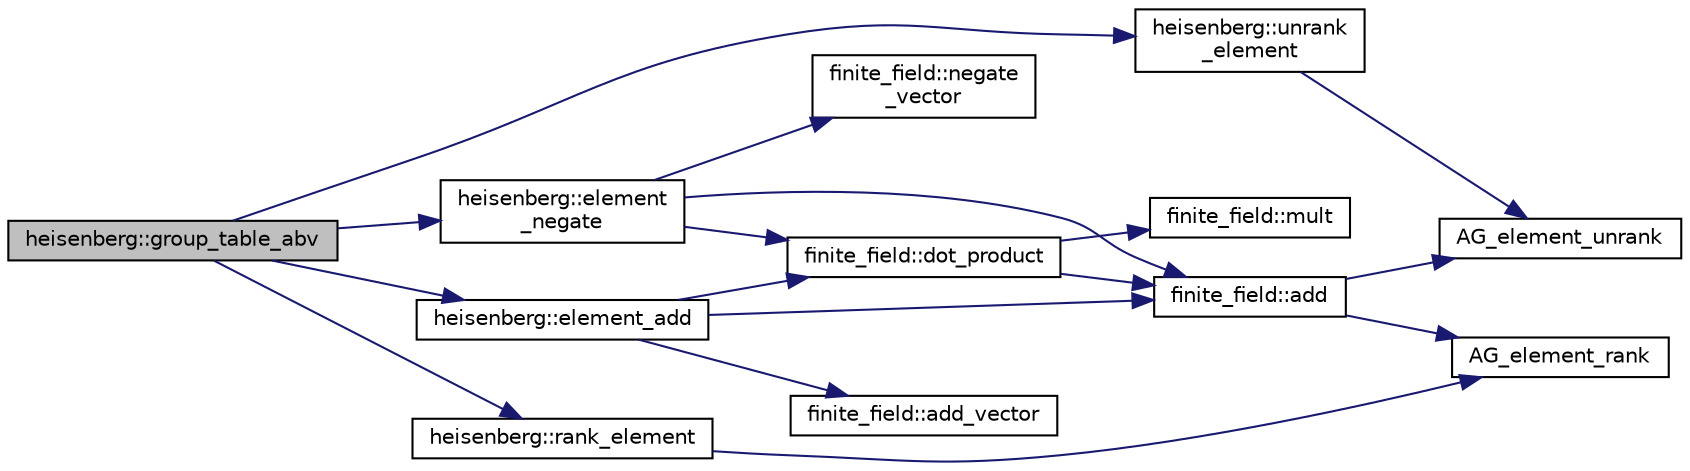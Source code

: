 digraph "heisenberg::group_table_abv"
{
  edge [fontname="Helvetica",fontsize="10",labelfontname="Helvetica",labelfontsize="10"];
  node [fontname="Helvetica",fontsize="10",shape=record];
  rankdir="LR";
  Node81 [label="heisenberg::group_table_abv",height=0.2,width=0.4,color="black", fillcolor="grey75", style="filled", fontcolor="black"];
  Node81 -> Node82 [color="midnightblue",fontsize="10",style="solid",fontname="Helvetica"];
  Node82 [label="heisenberg::unrank\l_element",height=0.2,width=0.4,color="black", fillcolor="white", style="filled",URL="$d0/d1d/classheisenberg.html#a45f9de07eb289caa5497e052fa74b994"];
  Node82 -> Node83 [color="midnightblue",fontsize="10",style="solid",fontname="Helvetica"];
  Node83 [label="AG_element_unrank",height=0.2,width=0.4,color="black", fillcolor="white", style="filled",URL="$d4/d67/geometry_8h.html#a4a33b86c87b2879b97cfa1327abe2885"];
  Node81 -> Node84 [color="midnightblue",fontsize="10",style="solid",fontname="Helvetica"];
  Node84 [label="heisenberg::element\l_negate",height=0.2,width=0.4,color="black", fillcolor="white", style="filled",URL="$d0/d1d/classheisenberg.html#aceccdc4c30ae78320961720b74ec24c1"];
  Node84 -> Node85 [color="midnightblue",fontsize="10",style="solid",fontname="Helvetica"];
  Node85 [label="finite_field::negate\l_vector",height=0.2,width=0.4,color="black", fillcolor="white", style="filled",URL="$df/d5a/classfinite__field.html#a148f75f023840286e0635b04d48bdef7"];
  Node84 -> Node86 [color="midnightblue",fontsize="10",style="solid",fontname="Helvetica"];
  Node86 [label="finite_field::dot_product",height=0.2,width=0.4,color="black", fillcolor="white", style="filled",URL="$df/d5a/classfinite__field.html#aeb74732fc0776cb87ec8419e5ea7ad97"];
  Node86 -> Node87 [color="midnightblue",fontsize="10",style="solid",fontname="Helvetica"];
  Node87 [label="finite_field::mult",height=0.2,width=0.4,color="black", fillcolor="white", style="filled",URL="$df/d5a/classfinite__field.html#a24fb5917aa6d4d656fd855b7f44a13b0"];
  Node86 -> Node88 [color="midnightblue",fontsize="10",style="solid",fontname="Helvetica"];
  Node88 [label="finite_field::add",height=0.2,width=0.4,color="black", fillcolor="white", style="filled",URL="$df/d5a/classfinite__field.html#a8f12328a27500f3c7be0c849ebbc9d14"];
  Node88 -> Node83 [color="midnightblue",fontsize="10",style="solid",fontname="Helvetica"];
  Node88 -> Node89 [color="midnightblue",fontsize="10",style="solid",fontname="Helvetica"];
  Node89 [label="AG_element_rank",height=0.2,width=0.4,color="black", fillcolor="white", style="filled",URL="$d4/d67/geometry_8h.html#ab2ac908d07dd8038fd996e26bdc75c17"];
  Node84 -> Node88 [color="midnightblue",fontsize="10",style="solid",fontname="Helvetica"];
  Node81 -> Node90 [color="midnightblue",fontsize="10",style="solid",fontname="Helvetica"];
  Node90 [label="heisenberg::element_add",height=0.2,width=0.4,color="black", fillcolor="white", style="filled",URL="$d0/d1d/classheisenberg.html#afca08c599ec9225baedede3b0233bdec"];
  Node90 -> Node91 [color="midnightblue",fontsize="10",style="solid",fontname="Helvetica"];
  Node91 [label="finite_field::add_vector",height=0.2,width=0.4,color="black", fillcolor="white", style="filled",URL="$df/d5a/classfinite__field.html#a23252c462d48cc21895de6fcc0cbb59f"];
  Node90 -> Node86 [color="midnightblue",fontsize="10",style="solid",fontname="Helvetica"];
  Node90 -> Node88 [color="midnightblue",fontsize="10",style="solid",fontname="Helvetica"];
  Node81 -> Node92 [color="midnightblue",fontsize="10",style="solid",fontname="Helvetica"];
  Node92 [label="heisenberg::rank_element",height=0.2,width=0.4,color="black", fillcolor="white", style="filled",URL="$d0/d1d/classheisenberg.html#a972b9c211fb4093a381a8b2a0dee30bd"];
  Node92 -> Node89 [color="midnightblue",fontsize="10",style="solid",fontname="Helvetica"];
}
